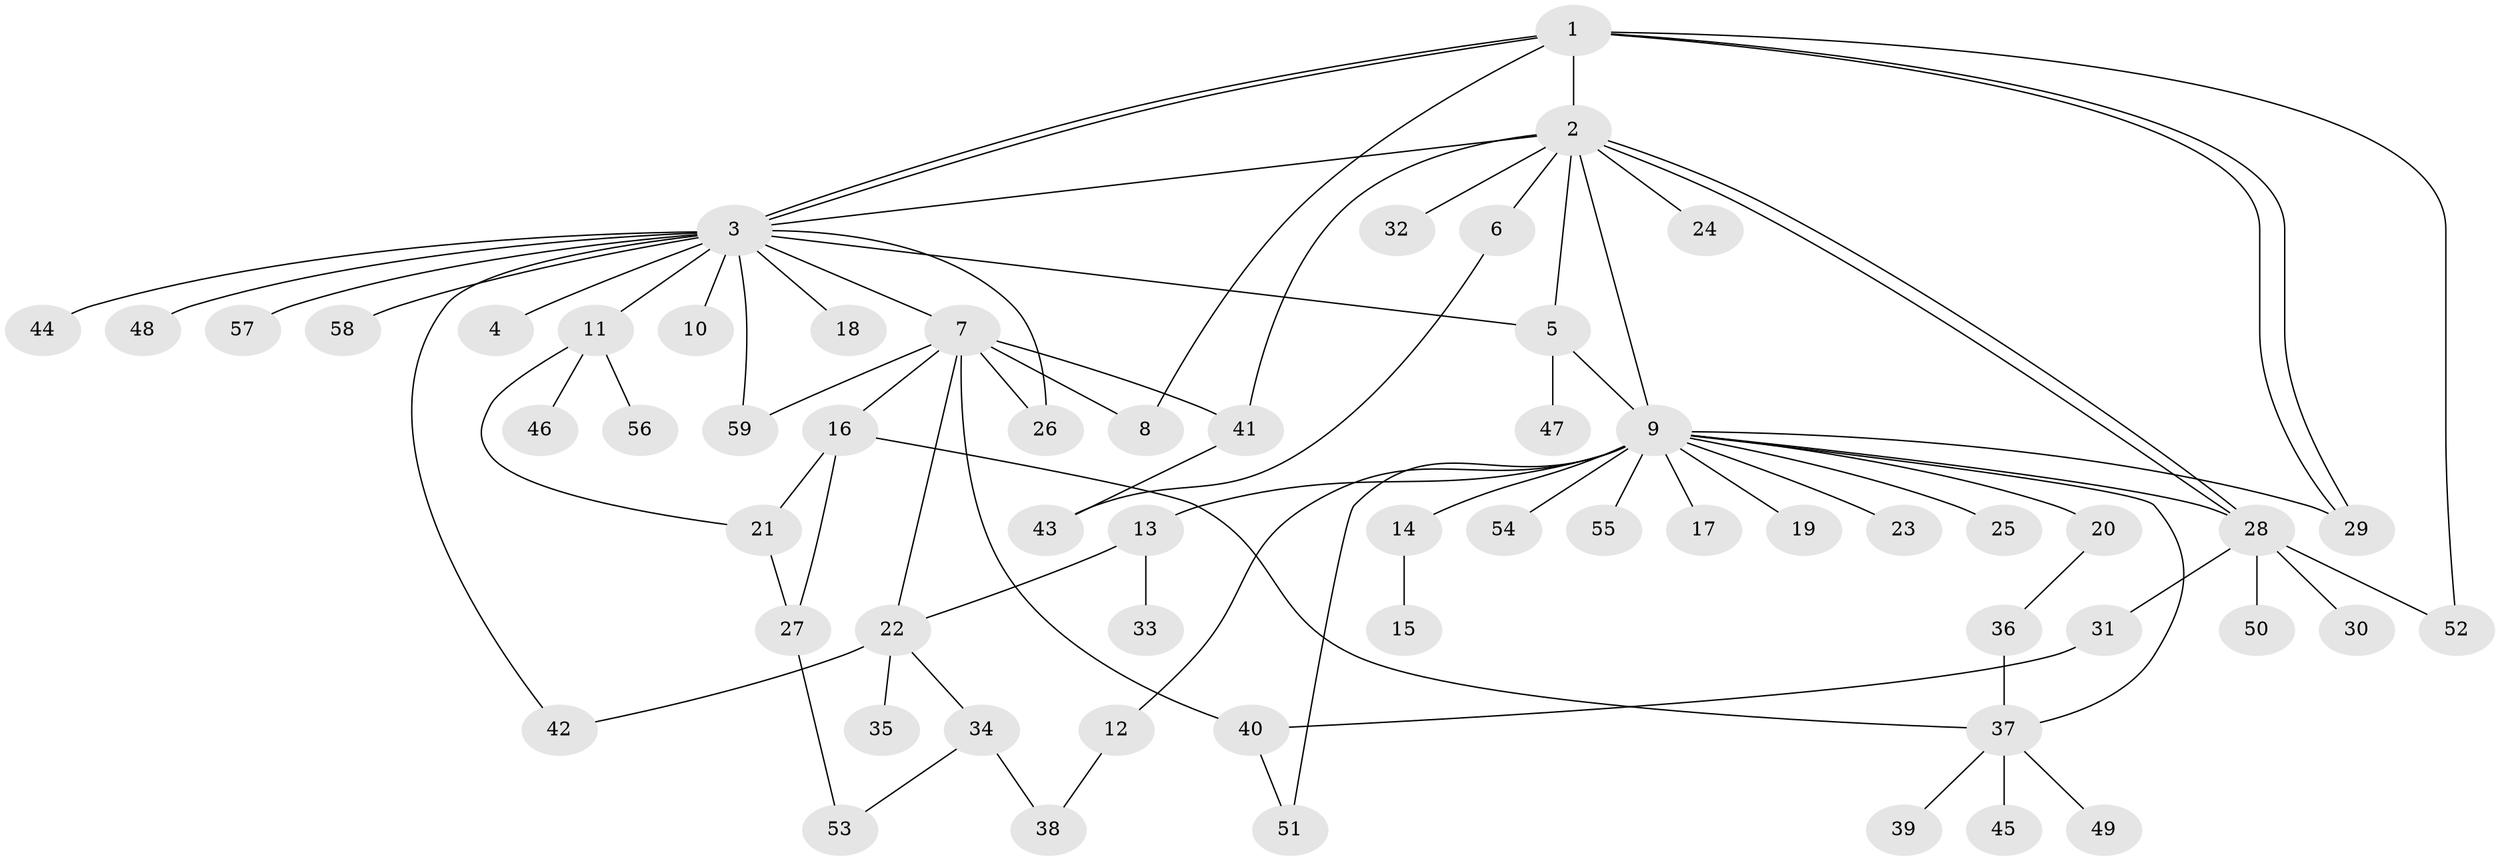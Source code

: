// Generated by graph-tools (version 1.1) at 2025/49/03/09/25 03:49:57]
// undirected, 59 vertices, 82 edges
graph export_dot {
graph [start="1"]
  node [color=gray90,style=filled];
  1;
  2;
  3;
  4;
  5;
  6;
  7;
  8;
  9;
  10;
  11;
  12;
  13;
  14;
  15;
  16;
  17;
  18;
  19;
  20;
  21;
  22;
  23;
  24;
  25;
  26;
  27;
  28;
  29;
  30;
  31;
  32;
  33;
  34;
  35;
  36;
  37;
  38;
  39;
  40;
  41;
  42;
  43;
  44;
  45;
  46;
  47;
  48;
  49;
  50;
  51;
  52;
  53;
  54;
  55;
  56;
  57;
  58;
  59;
  1 -- 2;
  1 -- 3;
  1 -- 3;
  1 -- 8;
  1 -- 29;
  1 -- 29;
  1 -- 52;
  2 -- 3;
  2 -- 5;
  2 -- 6;
  2 -- 9;
  2 -- 24;
  2 -- 28;
  2 -- 28;
  2 -- 32;
  2 -- 41;
  3 -- 4;
  3 -- 5;
  3 -- 7;
  3 -- 10;
  3 -- 11;
  3 -- 18;
  3 -- 26;
  3 -- 42;
  3 -- 44;
  3 -- 48;
  3 -- 57;
  3 -- 58;
  3 -- 59;
  5 -- 9;
  5 -- 47;
  6 -- 43;
  7 -- 8;
  7 -- 16;
  7 -- 22;
  7 -- 26;
  7 -- 40;
  7 -- 41;
  7 -- 59;
  9 -- 12;
  9 -- 13;
  9 -- 14;
  9 -- 17;
  9 -- 19;
  9 -- 20;
  9 -- 23;
  9 -- 25;
  9 -- 28;
  9 -- 29;
  9 -- 37;
  9 -- 51;
  9 -- 54;
  9 -- 55;
  11 -- 21;
  11 -- 46;
  11 -- 56;
  12 -- 38;
  13 -- 22;
  13 -- 33;
  14 -- 15;
  16 -- 21;
  16 -- 27;
  16 -- 37;
  20 -- 36;
  21 -- 27;
  22 -- 34;
  22 -- 35;
  22 -- 42;
  27 -- 53;
  28 -- 30;
  28 -- 31;
  28 -- 50;
  28 -- 52;
  31 -- 40;
  34 -- 38;
  34 -- 53;
  36 -- 37;
  37 -- 39;
  37 -- 45;
  37 -- 49;
  40 -- 51;
  41 -- 43;
}
